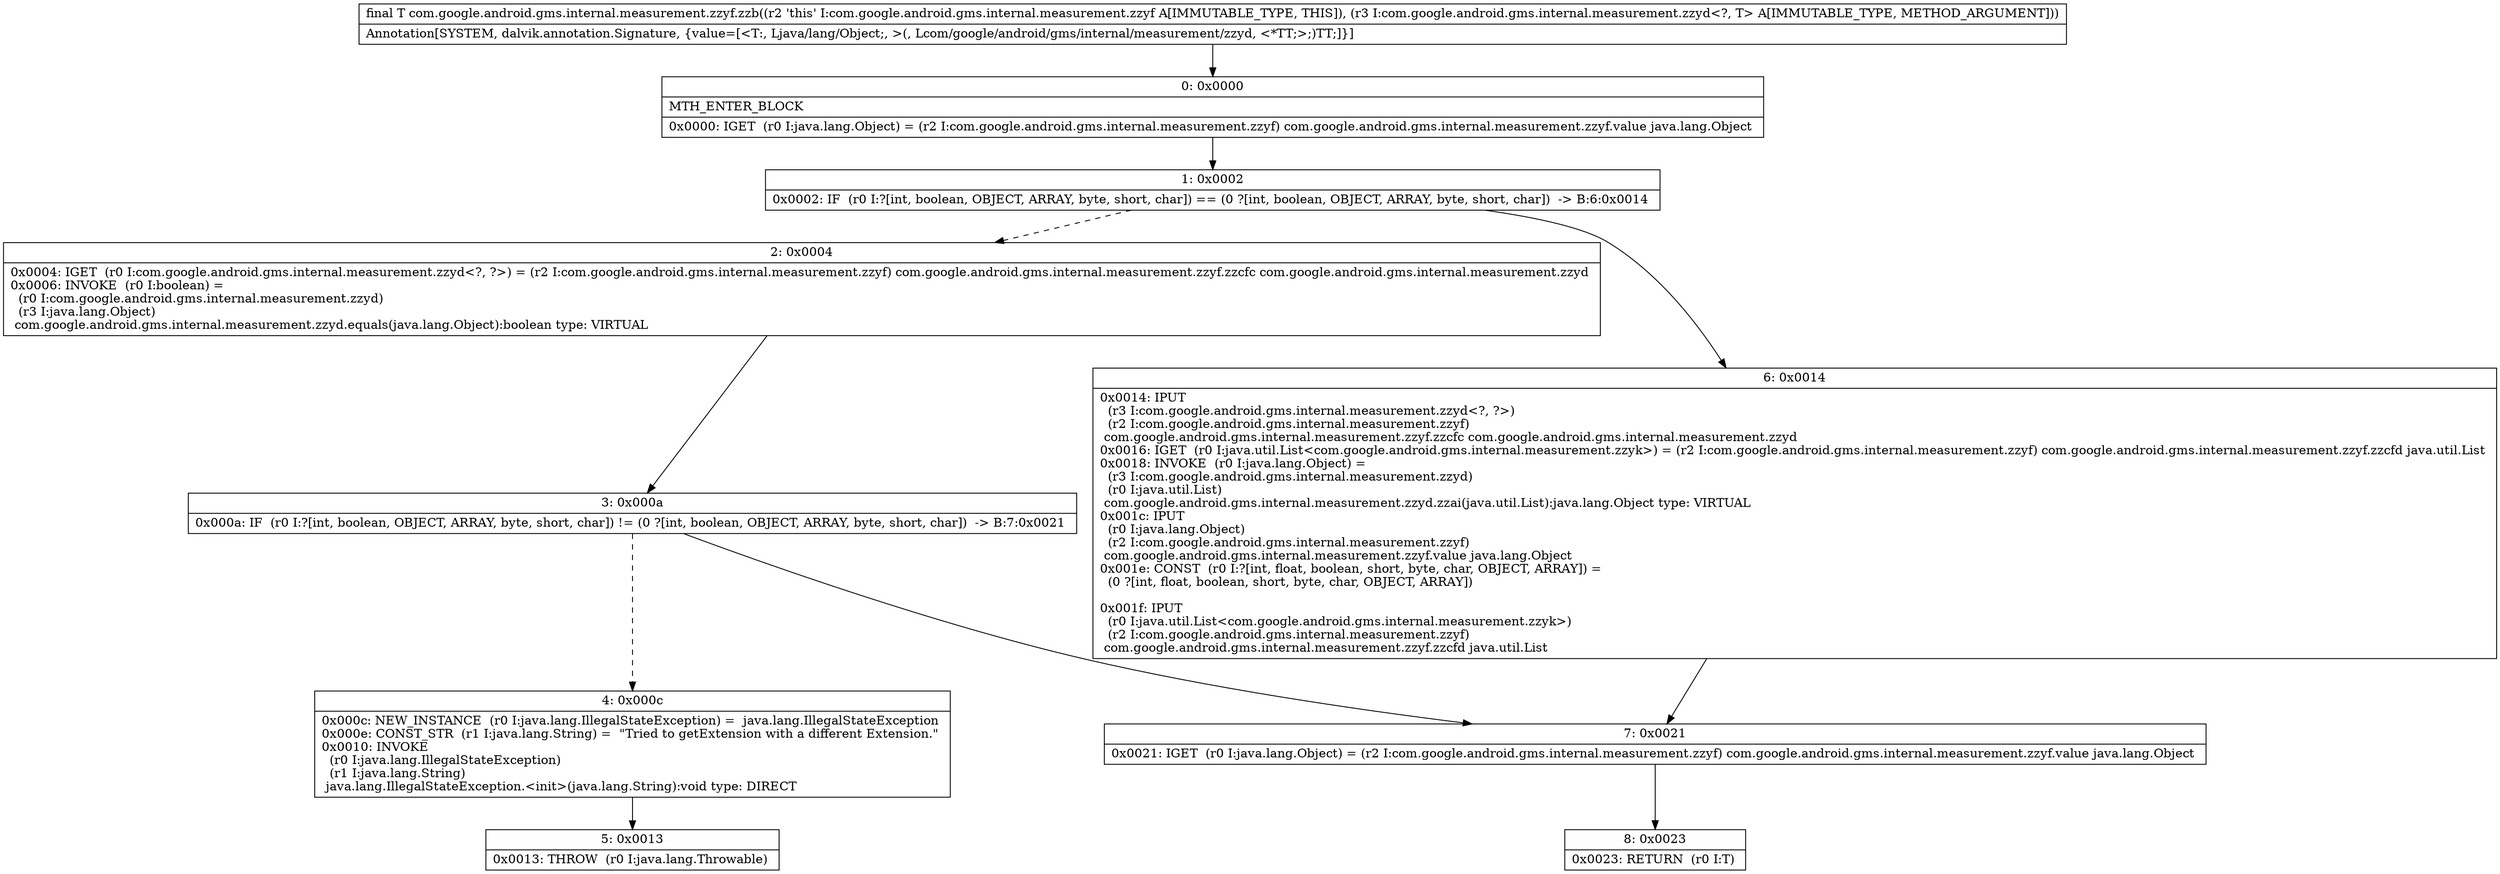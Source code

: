 digraph "CFG forcom.google.android.gms.internal.measurement.zzyf.zzb(Lcom\/google\/android\/gms\/internal\/measurement\/zzyd;)Ljava\/lang\/Object;" {
Node_0 [shape=record,label="{0\:\ 0x0000|MTH_ENTER_BLOCK\l|0x0000: IGET  (r0 I:java.lang.Object) = (r2 I:com.google.android.gms.internal.measurement.zzyf) com.google.android.gms.internal.measurement.zzyf.value java.lang.Object \l}"];
Node_1 [shape=record,label="{1\:\ 0x0002|0x0002: IF  (r0 I:?[int, boolean, OBJECT, ARRAY, byte, short, char]) == (0 ?[int, boolean, OBJECT, ARRAY, byte, short, char])  \-\> B:6:0x0014 \l}"];
Node_2 [shape=record,label="{2\:\ 0x0004|0x0004: IGET  (r0 I:com.google.android.gms.internal.measurement.zzyd\<?, ?\>) = (r2 I:com.google.android.gms.internal.measurement.zzyf) com.google.android.gms.internal.measurement.zzyf.zzcfc com.google.android.gms.internal.measurement.zzyd \l0x0006: INVOKE  (r0 I:boolean) = \l  (r0 I:com.google.android.gms.internal.measurement.zzyd)\l  (r3 I:java.lang.Object)\l com.google.android.gms.internal.measurement.zzyd.equals(java.lang.Object):boolean type: VIRTUAL \l}"];
Node_3 [shape=record,label="{3\:\ 0x000a|0x000a: IF  (r0 I:?[int, boolean, OBJECT, ARRAY, byte, short, char]) != (0 ?[int, boolean, OBJECT, ARRAY, byte, short, char])  \-\> B:7:0x0021 \l}"];
Node_4 [shape=record,label="{4\:\ 0x000c|0x000c: NEW_INSTANCE  (r0 I:java.lang.IllegalStateException) =  java.lang.IllegalStateException \l0x000e: CONST_STR  (r1 I:java.lang.String) =  \"Tried to getExtension with a different Extension.\" \l0x0010: INVOKE  \l  (r0 I:java.lang.IllegalStateException)\l  (r1 I:java.lang.String)\l java.lang.IllegalStateException.\<init\>(java.lang.String):void type: DIRECT \l}"];
Node_5 [shape=record,label="{5\:\ 0x0013|0x0013: THROW  (r0 I:java.lang.Throwable) \l}"];
Node_6 [shape=record,label="{6\:\ 0x0014|0x0014: IPUT  \l  (r3 I:com.google.android.gms.internal.measurement.zzyd\<?, ?\>)\l  (r2 I:com.google.android.gms.internal.measurement.zzyf)\l com.google.android.gms.internal.measurement.zzyf.zzcfc com.google.android.gms.internal.measurement.zzyd \l0x0016: IGET  (r0 I:java.util.List\<com.google.android.gms.internal.measurement.zzyk\>) = (r2 I:com.google.android.gms.internal.measurement.zzyf) com.google.android.gms.internal.measurement.zzyf.zzcfd java.util.List \l0x0018: INVOKE  (r0 I:java.lang.Object) = \l  (r3 I:com.google.android.gms.internal.measurement.zzyd)\l  (r0 I:java.util.List)\l com.google.android.gms.internal.measurement.zzyd.zzai(java.util.List):java.lang.Object type: VIRTUAL \l0x001c: IPUT  \l  (r0 I:java.lang.Object)\l  (r2 I:com.google.android.gms.internal.measurement.zzyf)\l com.google.android.gms.internal.measurement.zzyf.value java.lang.Object \l0x001e: CONST  (r0 I:?[int, float, boolean, short, byte, char, OBJECT, ARRAY]) = \l  (0 ?[int, float, boolean, short, byte, char, OBJECT, ARRAY])\l \l0x001f: IPUT  \l  (r0 I:java.util.List\<com.google.android.gms.internal.measurement.zzyk\>)\l  (r2 I:com.google.android.gms.internal.measurement.zzyf)\l com.google.android.gms.internal.measurement.zzyf.zzcfd java.util.List \l}"];
Node_7 [shape=record,label="{7\:\ 0x0021|0x0021: IGET  (r0 I:java.lang.Object) = (r2 I:com.google.android.gms.internal.measurement.zzyf) com.google.android.gms.internal.measurement.zzyf.value java.lang.Object \l}"];
Node_8 [shape=record,label="{8\:\ 0x0023|0x0023: RETURN  (r0 I:T) \l}"];
MethodNode[shape=record,label="{final T com.google.android.gms.internal.measurement.zzyf.zzb((r2 'this' I:com.google.android.gms.internal.measurement.zzyf A[IMMUTABLE_TYPE, THIS]), (r3 I:com.google.android.gms.internal.measurement.zzyd\<?, T\> A[IMMUTABLE_TYPE, METHOD_ARGUMENT]))  | Annotation[SYSTEM, dalvik.annotation.Signature, \{value=[\<T:, Ljava\/lang\/Object;, \>(, Lcom\/google\/android\/gms\/internal\/measurement\/zzyd, \<*TT;\>;)TT;]\}]\l}"];
MethodNode -> Node_0;
Node_0 -> Node_1;
Node_1 -> Node_2[style=dashed];
Node_1 -> Node_6;
Node_2 -> Node_3;
Node_3 -> Node_4[style=dashed];
Node_3 -> Node_7;
Node_4 -> Node_5;
Node_6 -> Node_7;
Node_7 -> Node_8;
}


